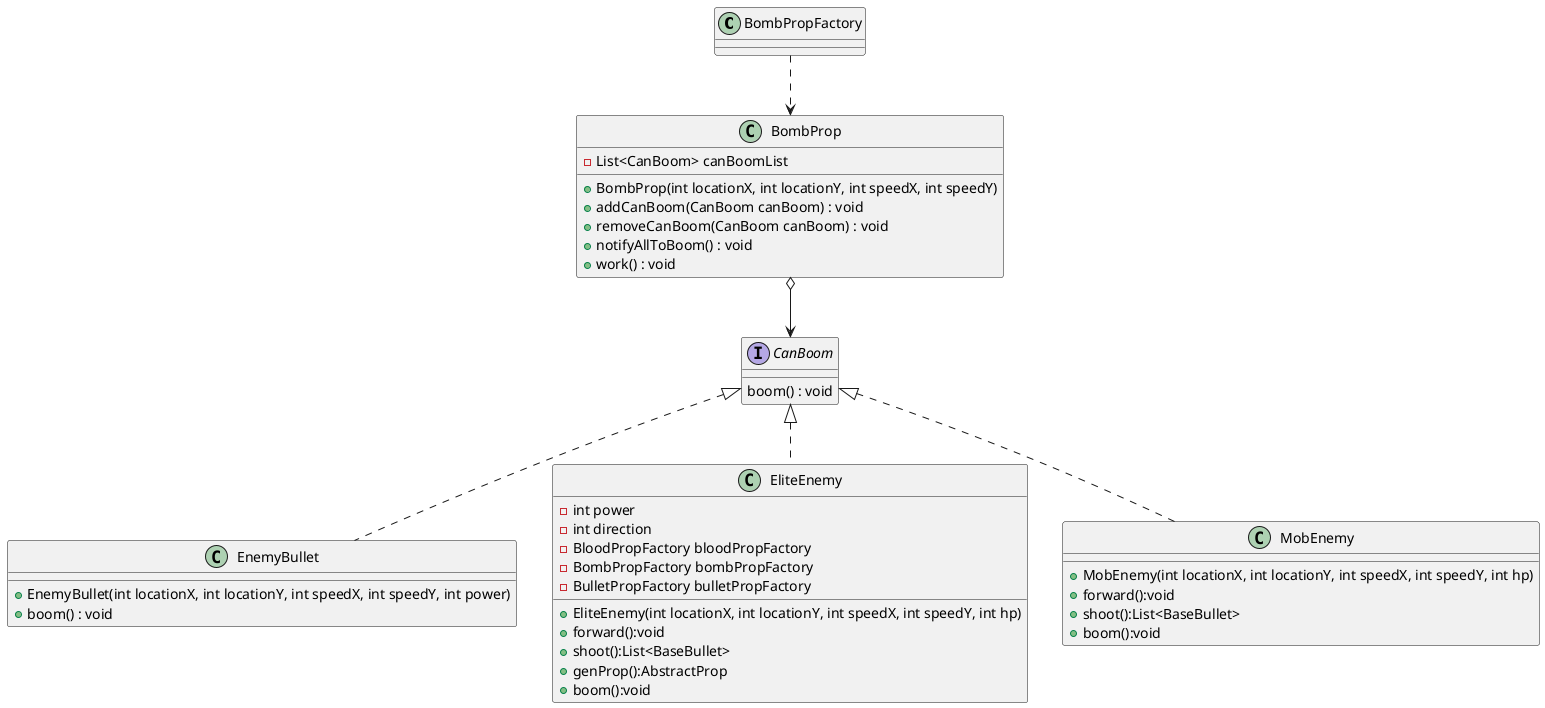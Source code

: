 @startuml

class BombPropFactory

class BombProp{
    - List<CanBoom> canBoomList
    + BombProp(int locationX, int locationY, int speedX, int speedY)
    + addCanBoom(CanBoom canBoom) : void
    + removeCanBoom(CanBoom canBoom) : void
    + notifyAllToBoom() : void
    + work() : void
}

interface CanBoom{
    boom() : void
}

class EnemyBullet{
    + EnemyBullet(int locationX, int locationY, int speedX, int speedY, int power)
    + boom() : void
}

class EliteEnemy {
    - int power
    - int direction
    - BloodPropFactory bloodPropFactory
    - BombPropFactory bombPropFactory
    - BulletPropFactory bulletPropFactory
    + EliteEnemy(int locationX, int locationY, int speedX, int speedY, int hp)
    + forward():void
    + shoot():List<BaseBullet>
    + genProp():AbstractProp
    + boom():void
}
class MobEnemy {
    + MobEnemy(int locationX, int locationY, int speedX, int speedY, int hp)
    + forward():void
    + shoot():List<BaseBullet>
    + boom():void
}

BombPropFactory ..> BombProp
BombProp o--> CanBoom
CanBoom <|.. EnemyBullet
CanBoom <|.. EliteEnemy
CanBoom <|.. MobEnemy


@enduml